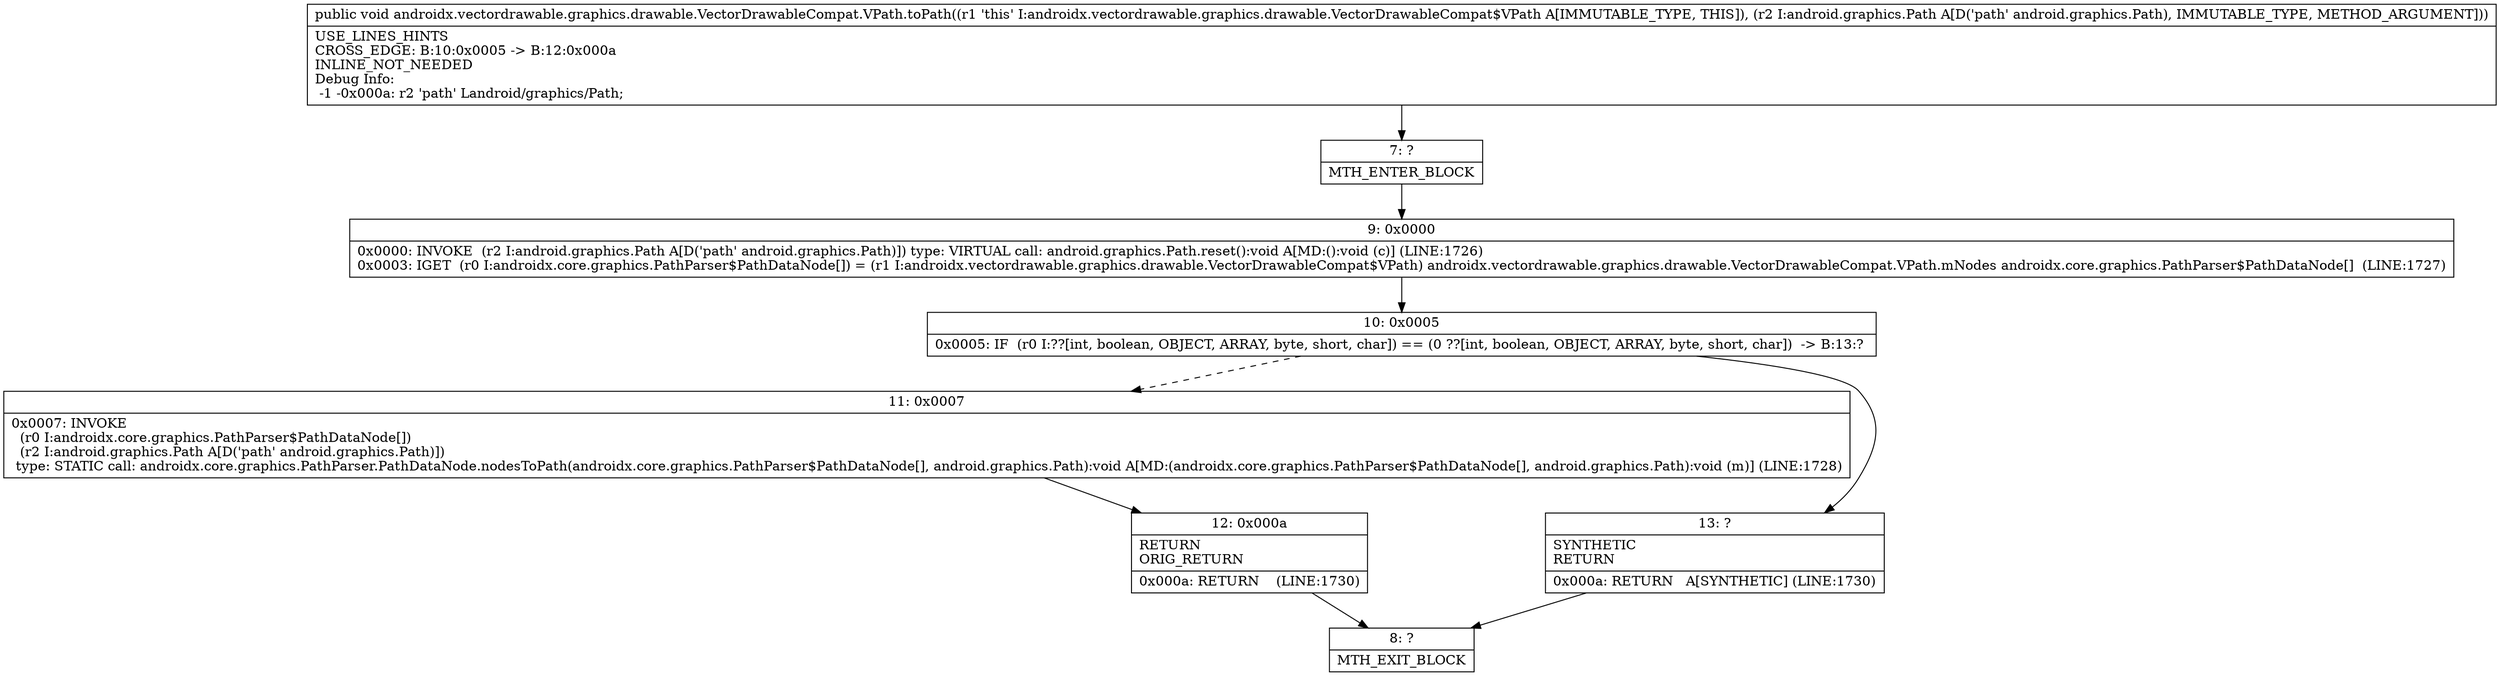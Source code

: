 digraph "CFG forandroidx.vectordrawable.graphics.drawable.VectorDrawableCompat.VPath.toPath(Landroid\/graphics\/Path;)V" {
Node_7 [shape=record,label="{7\:\ ?|MTH_ENTER_BLOCK\l}"];
Node_9 [shape=record,label="{9\:\ 0x0000|0x0000: INVOKE  (r2 I:android.graphics.Path A[D('path' android.graphics.Path)]) type: VIRTUAL call: android.graphics.Path.reset():void A[MD:():void (c)] (LINE:1726)\l0x0003: IGET  (r0 I:androidx.core.graphics.PathParser$PathDataNode[]) = (r1 I:androidx.vectordrawable.graphics.drawable.VectorDrawableCompat$VPath) androidx.vectordrawable.graphics.drawable.VectorDrawableCompat.VPath.mNodes androidx.core.graphics.PathParser$PathDataNode[]  (LINE:1727)\l}"];
Node_10 [shape=record,label="{10\:\ 0x0005|0x0005: IF  (r0 I:??[int, boolean, OBJECT, ARRAY, byte, short, char]) == (0 ??[int, boolean, OBJECT, ARRAY, byte, short, char])  \-\> B:13:? \l}"];
Node_11 [shape=record,label="{11\:\ 0x0007|0x0007: INVOKE  \l  (r0 I:androidx.core.graphics.PathParser$PathDataNode[])\l  (r2 I:android.graphics.Path A[D('path' android.graphics.Path)])\l type: STATIC call: androidx.core.graphics.PathParser.PathDataNode.nodesToPath(androidx.core.graphics.PathParser$PathDataNode[], android.graphics.Path):void A[MD:(androidx.core.graphics.PathParser$PathDataNode[], android.graphics.Path):void (m)] (LINE:1728)\l}"];
Node_12 [shape=record,label="{12\:\ 0x000a|RETURN\lORIG_RETURN\l|0x000a: RETURN    (LINE:1730)\l}"];
Node_8 [shape=record,label="{8\:\ ?|MTH_EXIT_BLOCK\l}"];
Node_13 [shape=record,label="{13\:\ ?|SYNTHETIC\lRETURN\l|0x000a: RETURN   A[SYNTHETIC] (LINE:1730)\l}"];
MethodNode[shape=record,label="{public void androidx.vectordrawable.graphics.drawable.VectorDrawableCompat.VPath.toPath((r1 'this' I:androidx.vectordrawable.graphics.drawable.VectorDrawableCompat$VPath A[IMMUTABLE_TYPE, THIS]), (r2 I:android.graphics.Path A[D('path' android.graphics.Path), IMMUTABLE_TYPE, METHOD_ARGUMENT]))  | USE_LINES_HINTS\lCROSS_EDGE: B:10:0x0005 \-\> B:12:0x000a\lINLINE_NOT_NEEDED\lDebug Info:\l  \-1 \-0x000a: r2 'path' Landroid\/graphics\/Path;\l}"];
MethodNode -> Node_7;Node_7 -> Node_9;
Node_9 -> Node_10;
Node_10 -> Node_11[style=dashed];
Node_10 -> Node_13;
Node_11 -> Node_12;
Node_12 -> Node_8;
Node_13 -> Node_8;
}

